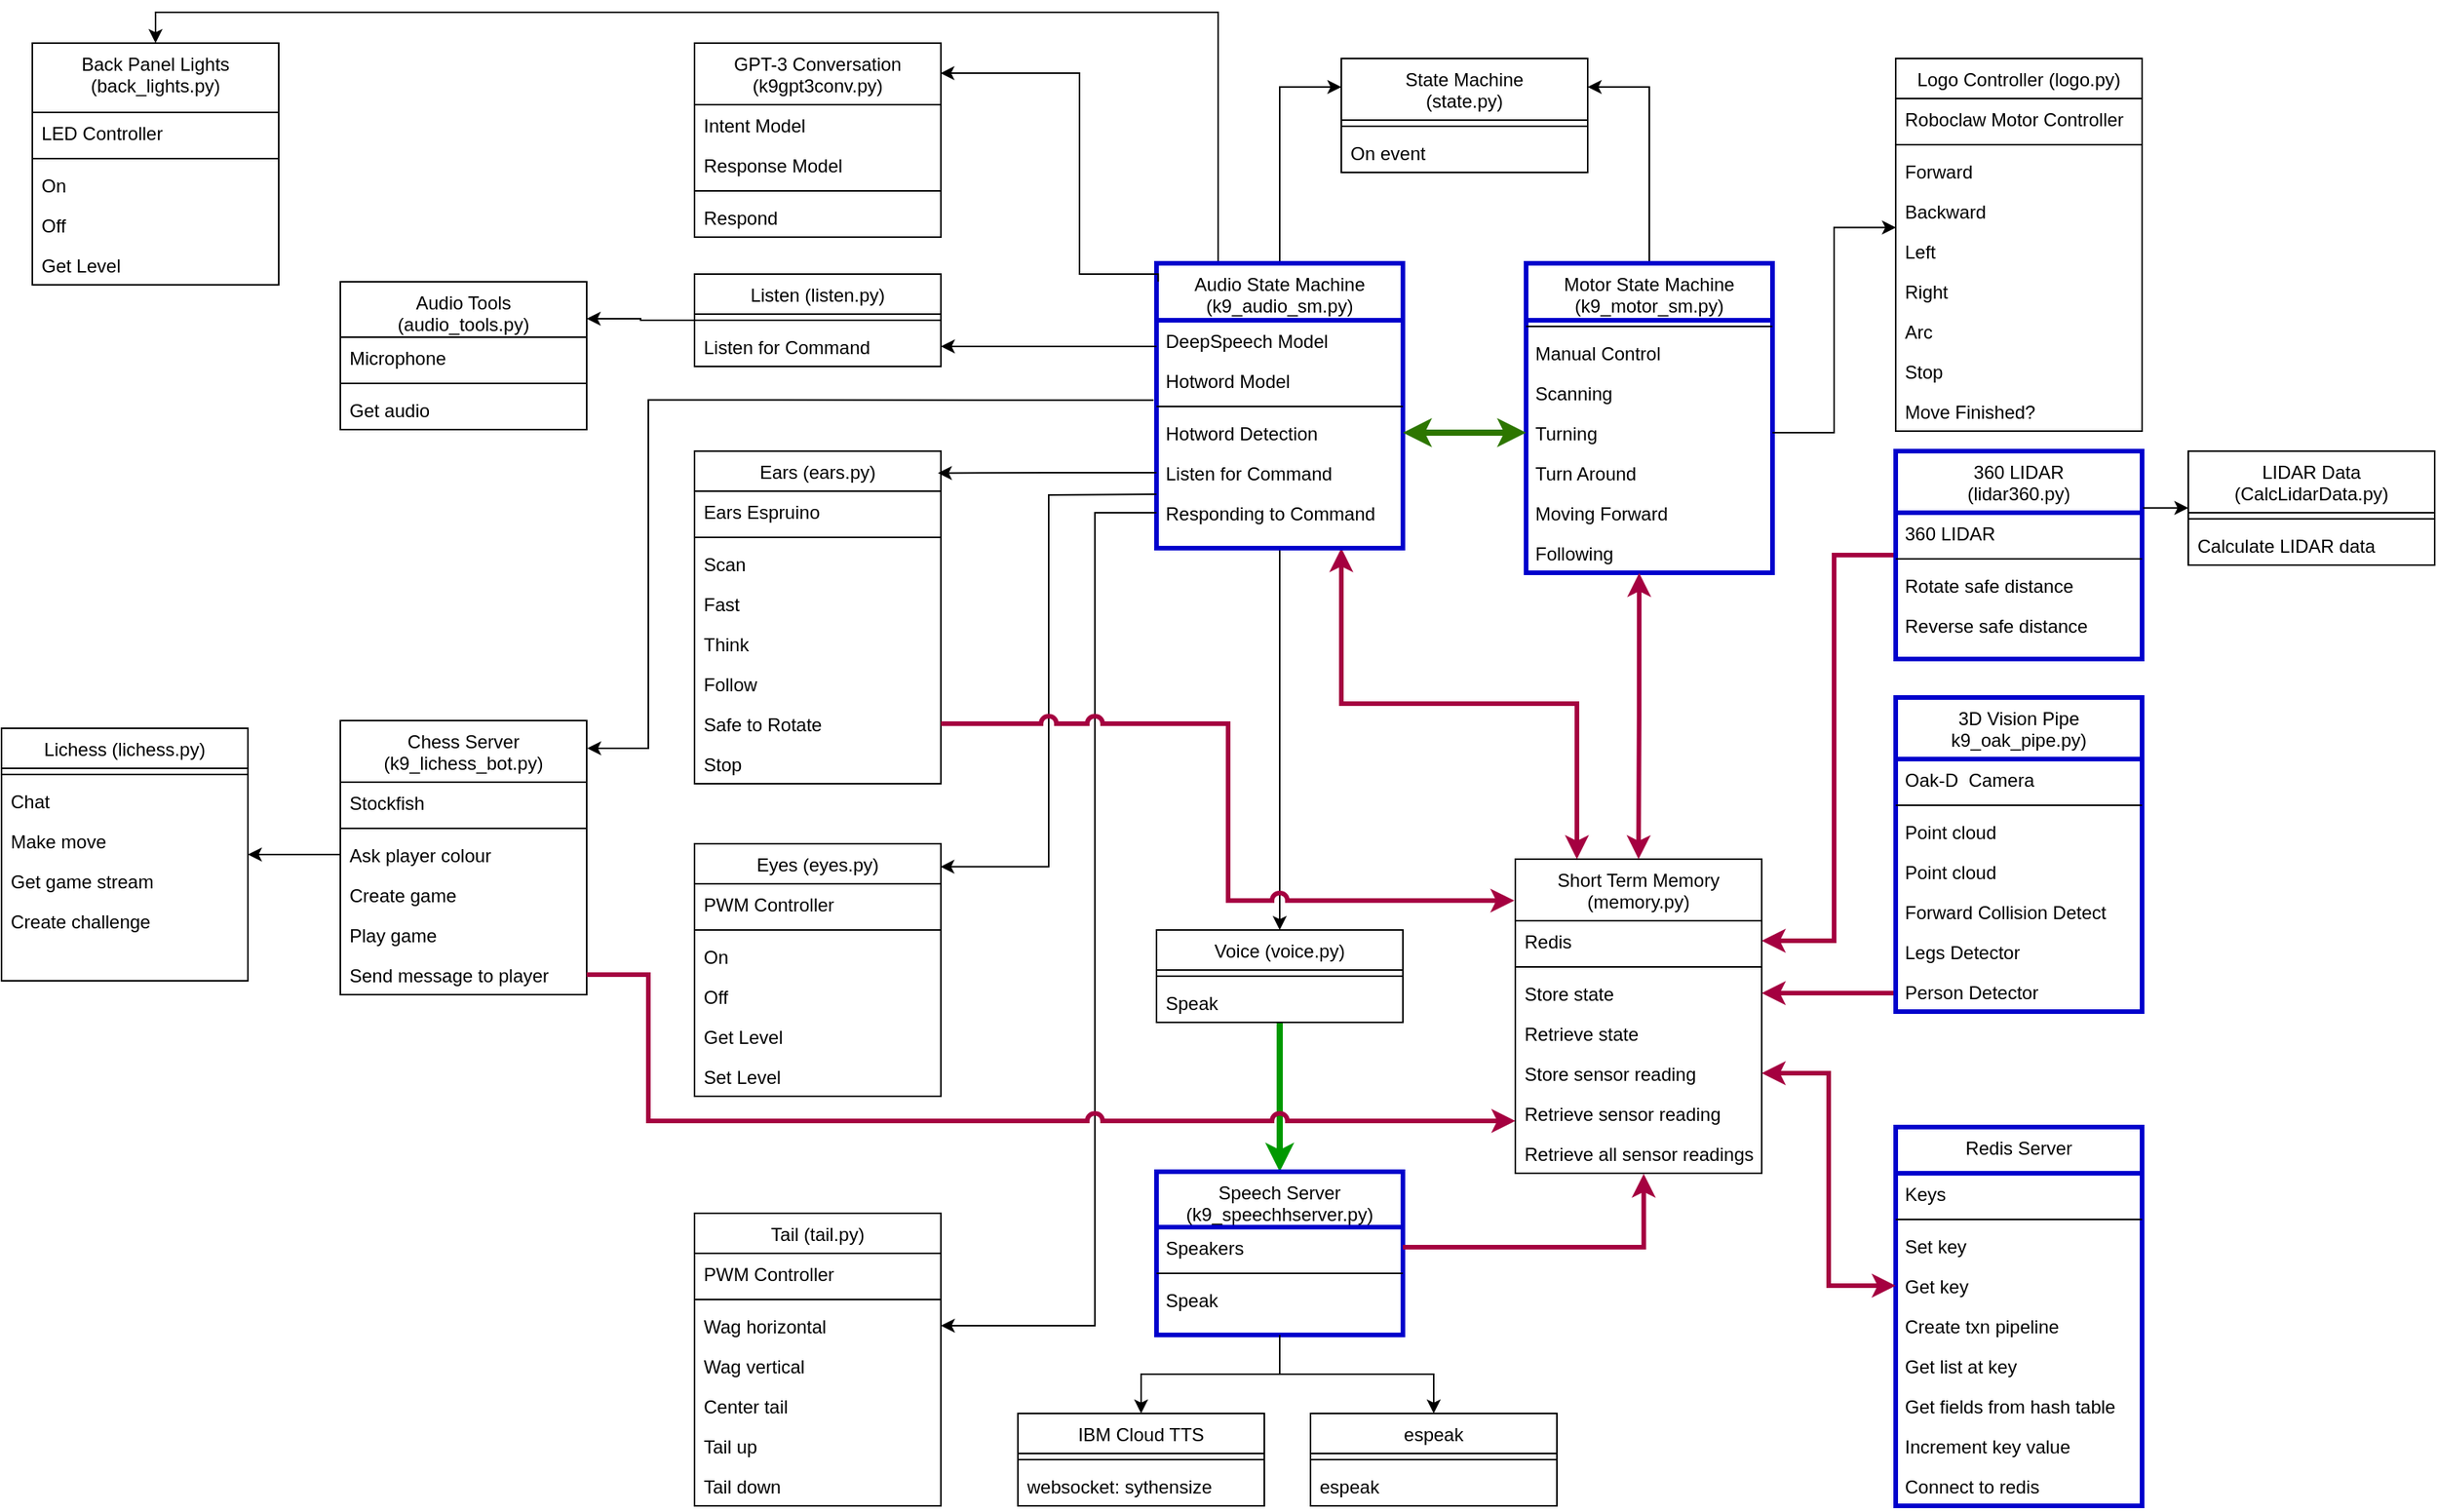 <mxfile version="20.2.8" type="device"><diagram id="C5RBs43oDa-KdzZeNtuy" name="Page-1"><mxGraphModel dx="946" dy="697" grid="1" gridSize="10" guides="1" tooltips="1" connect="1" arrows="1" fold="1" page="1" pageScale="1" pageWidth="1654" pageHeight="1169" math="0" shadow="0"><root><mxCell id="WIyWlLk6GJQsqaUBKTNV-0"/><mxCell id="WIyWlLk6GJQsqaUBKTNV-1" parent="WIyWlLk6GJQsqaUBKTNV-0"/><mxCell id="qnv7xe7XA0KEcblWG110-169" style="edgeStyle=orthogonalEdgeStyle;rounded=0;orthogonalLoop=1;jettySize=auto;html=1;entryX=0.5;entryY=0;entryDx=0;entryDy=0;" parent="WIyWlLk6GJQsqaUBKTNV-1" source="qnv7xe7XA0KEcblWG110-4" target="qnv7xe7XA0KEcblWG110-74" edge="1"><mxGeometry relative="1" as="geometry"/></mxCell><mxCell id="qnv7xe7XA0KEcblWG110-174" style="edgeStyle=orthogonalEdgeStyle;rounded=0;orthogonalLoop=1;jettySize=auto;html=1;entryX=0;entryY=0.25;entryDx=0;entryDy=0;" parent="WIyWlLk6GJQsqaUBKTNV-1" source="qnv7xe7XA0KEcblWG110-4" target="qnv7xe7XA0KEcblWG110-132" edge="1"><mxGeometry relative="1" as="geometry"/></mxCell><mxCell id="qnv7xe7XA0KEcblWG110-180" style="edgeStyle=orthogonalEdgeStyle;rounded=0;orthogonalLoop=1;jettySize=auto;html=1;entryX=0.5;entryY=0;entryDx=0;entryDy=0;" parent="WIyWlLk6GJQsqaUBKTNV-1" source="qnv7xe7XA0KEcblWG110-4" target="qnv7xe7XA0KEcblWG110-135" edge="1"><mxGeometry relative="1" as="geometry"><Array as="points"><mxPoint x="860" y="180"/><mxPoint x="170" y="180"/></Array></mxGeometry></mxCell><mxCell id="qnv7xe7XA0KEcblWG110-183" style="edgeStyle=orthogonalEdgeStyle;rounded=0;orthogonalLoop=1;jettySize=auto;html=1;exitX=0.75;exitY=1;exitDx=0;exitDy=0;entryX=0.25;entryY=0;entryDx=0;entryDy=0;fillColor=#d80073;strokeColor=#A50040;strokeWidth=3;startArrow=classic;startFill=1;" parent="WIyWlLk6GJQsqaUBKTNV-1" source="qnv7xe7XA0KEcblWG110-4" target="qnv7xe7XA0KEcblWG110-114" edge="1"><mxGeometry relative="1" as="geometry"/></mxCell><mxCell id="qnv7xe7XA0KEcblWG110-4" value="Audio State Machine&#10;(k9_audio_sm.py)" style="swimlane;fontStyle=0;align=center;verticalAlign=top;childLayout=stackLayout;horizontal=1;startSize=37;horizontalStack=0;resizeParent=1;resizeLast=0;collapsible=1;marginBottom=0;rounded=0;shadow=0;strokeWidth=3;strokeColor=#0000CC;" parent="WIyWlLk6GJQsqaUBKTNV-1" vertex="1"><mxGeometry x="820" y="343" width="160" height="185" as="geometry"><mxRectangle x="130" y="380" width="160" height="26" as="alternateBounds"/></mxGeometry></mxCell><mxCell id="qnv7xe7XA0KEcblWG110-6" value="DeepSpeech Model" style="text;align=left;verticalAlign=top;spacingLeft=4;spacingRight=4;overflow=hidden;rotatable=0;points=[[0,0.5],[1,0.5]];portConstraint=eastwest;rounded=0;shadow=0;html=0;" parent="qnv7xe7XA0KEcblWG110-4" vertex="1"><mxGeometry y="37" width="160" height="26" as="geometry"/></mxCell><mxCell id="qnv7xe7XA0KEcblWG110-12" value="Hotword Model" style="text;align=left;verticalAlign=top;spacingLeft=4;spacingRight=4;overflow=hidden;rotatable=0;points=[[0,0.5],[1,0.5]];portConstraint=eastwest;rounded=0;shadow=0;html=0;" parent="qnv7xe7XA0KEcblWG110-4" vertex="1"><mxGeometry y="63" width="160" height="26" as="geometry"/></mxCell><mxCell id="qnv7xe7XA0KEcblWG110-7" value="" style="line;html=1;strokeWidth=1;align=left;verticalAlign=middle;spacingTop=-1;spacingLeft=3;spacingRight=3;rotatable=0;labelPosition=right;points=[];portConstraint=eastwest;" parent="qnv7xe7XA0KEcblWG110-4" vertex="1"><mxGeometry y="89" width="160" height="8" as="geometry"/></mxCell><mxCell id="qnv7xe7XA0KEcblWG110-8" value="Hotword Detection" style="text;align=left;verticalAlign=top;spacingLeft=4;spacingRight=4;overflow=hidden;rotatable=0;points=[[0,0.5],[1,0.5]];portConstraint=eastwest;fontStyle=0" parent="qnv7xe7XA0KEcblWG110-4" vertex="1"><mxGeometry y="97" width="160" height="26" as="geometry"/></mxCell><mxCell id="qnv7xe7XA0KEcblWG110-9" value="Listen for Command&#10;" style="text;align=left;verticalAlign=top;spacingLeft=4;spacingRight=4;overflow=hidden;rotatable=0;points=[[0,0.5],[1,0.5]];portConstraint=eastwest;" parent="qnv7xe7XA0KEcblWG110-4" vertex="1"><mxGeometry y="123" width="160" height="26" as="geometry"/></mxCell><mxCell id="qnv7xe7XA0KEcblWG110-10" value="Responding to Command" style="text;align=left;verticalAlign=top;spacingLeft=4;spacingRight=4;overflow=hidden;rotatable=0;points=[[0,0.5],[1,0.5]];portConstraint=eastwest;" parent="qnv7xe7XA0KEcblWG110-4" vertex="1"><mxGeometry y="149" width="160" height="26" as="geometry"/></mxCell><mxCell id="qnv7xe7XA0KEcblWG110-175" style="edgeStyle=orthogonalEdgeStyle;rounded=0;orthogonalLoop=1;jettySize=auto;html=1;entryX=1;entryY=0.25;entryDx=0;entryDy=0;" parent="WIyWlLk6GJQsqaUBKTNV-1" source="qnv7xe7XA0KEcblWG110-13" target="qnv7xe7XA0KEcblWG110-132" edge="1"><mxGeometry relative="1" as="geometry"/></mxCell><mxCell id="qnv7xe7XA0KEcblWG110-13" value="Motor State Machine&#10;(k9_motor_sm.py)" style="swimlane;fontStyle=0;align=center;verticalAlign=top;childLayout=stackLayout;horizontal=1;startSize=37;horizontalStack=0;resizeParent=1;resizeLast=0;collapsible=1;marginBottom=0;rounded=0;shadow=0;strokeWidth=3;strokeColor=#0000CC;" parent="WIyWlLk6GJQsqaUBKTNV-1" vertex="1"><mxGeometry x="1060" y="343" width="160" height="201" as="geometry"><mxRectangle x="130" y="380" width="160" height="26" as="alternateBounds"/></mxGeometry></mxCell><mxCell id="qnv7xe7XA0KEcblWG110-16" value="" style="line;html=1;strokeWidth=1;align=left;verticalAlign=middle;spacingTop=-1;spacingLeft=3;spacingRight=3;rotatable=0;labelPosition=right;points=[];portConstraint=eastwest;" parent="qnv7xe7XA0KEcblWG110-13" vertex="1"><mxGeometry y="37" width="160" height="8" as="geometry"/></mxCell><mxCell id="qnv7xe7XA0KEcblWG110-17" value="Manual Control" style="text;align=left;verticalAlign=top;spacingLeft=4;spacingRight=4;overflow=hidden;rotatable=0;points=[[0,0.5],[1,0.5]];portConstraint=eastwest;fontStyle=0" parent="qnv7xe7XA0KEcblWG110-13" vertex="1"><mxGeometry y="45" width="160" height="26" as="geometry"/></mxCell><mxCell id="qnv7xe7XA0KEcblWG110-18" value="Scanning" style="text;align=left;verticalAlign=top;spacingLeft=4;spacingRight=4;overflow=hidden;rotatable=0;points=[[0,0.5],[1,0.5]];portConstraint=eastwest;" parent="qnv7xe7XA0KEcblWG110-13" vertex="1"><mxGeometry y="71" width="160" height="26" as="geometry"/></mxCell><mxCell id="qnv7xe7XA0KEcblWG110-19" value="Turning" style="text;align=left;verticalAlign=top;spacingLeft=4;spacingRight=4;overflow=hidden;rotatable=0;points=[[0,0.5],[1,0.5]];portConstraint=eastwest;" parent="qnv7xe7XA0KEcblWG110-13" vertex="1"><mxGeometry y="97" width="160" height="26" as="geometry"/></mxCell><mxCell id="qnv7xe7XA0KEcblWG110-27" value="Turn Around" style="text;align=left;verticalAlign=top;spacingLeft=4;spacingRight=4;overflow=hidden;rotatable=0;points=[[0,0.5],[1,0.5]];portConstraint=eastwest;" parent="qnv7xe7XA0KEcblWG110-13" vertex="1"><mxGeometry y="123" width="160" height="26" as="geometry"/></mxCell><mxCell id="qnv7xe7XA0KEcblWG110-28" value="Moving Forward" style="text;align=left;verticalAlign=top;spacingLeft=4;spacingRight=4;overflow=hidden;rotatable=0;points=[[0,0.5],[1,0.5]];portConstraint=eastwest;" parent="qnv7xe7XA0KEcblWG110-13" vertex="1"><mxGeometry y="149" width="160" height="26" as="geometry"/></mxCell><mxCell id="qnv7xe7XA0KEcblWG110-29" value="Following" style="text;align=left;verticalAlign=top;spacingLeft=4;spacingRight=4;overflow=hidden;rotatable=0;points=[[0,0.5],[1,0.5]];portConstraint=eastwest;" parent="qnv7xe7XA0KEcblWG110-13" vertex="1"><mxGeometry y="175" width="160" height="26" as="geometry"/></mxCell><mxCell id="qnv7xe7XA0KEcblWG110-32" value="Logo Controller (logo.py)" style="swimlane;fontStyle=0;align=center;verticalAlign=top;childLayout=stackLayout;horizontal=1;startSize=26;horizontalStack=0;resizeParent=1;resizeLast=0;collapsible=1;marginBottom=0;rounded=0;shadow=0;strokeWidth=1;" parent="WIyWlLk6GJQsqaUBKTNV-1" vertex="1"><mxGeometry x="1300" y="210" width="160" height="242" as="geometry"><mxRectangle x="130" y="380" width="160" height="26" as="alternateBounds"/></mxGeometry></mxCell><mxCell id="qnv7xe7XA0KEcblWG110-33" value="Roboclaw Motor Controller" style="text;align=left;verticalAlign=top;spacingLeft=4;spacingRight=4;overflow=hidden;rotatable=0;points=[[0,0.5],[1,0.5]];portConstraint=eastwest;rounded=0;shadow=0;html=0;" parent="qnv7xe7XA0KEcblWG110-32" vertex="1"><mxGeometry y="26" width="160" height="26" as="geometry"/></mxCell><mxCell id="qnv7xe7XA0KEcblWG110-34" value="" style="line;html=1;strokeWidth=1;align=left;verticalAlign=middle;spacingTop=-1;spacingLeft=3;spacingRight=3;rotatable=0;labelPosition=right;points=[];portConstraint=eastwest;" parent="qnv7xe7XA0KEcblWG110-32" vertex="1"><mxGeometry y="52" width="160" height="8" as="geometry"/></mxCell><mxCell id="qnv7xe7XA0KEcblWG110-35" value="Forward" style="text;align=left;verticalAlign=top;spacingLeft=4;spacingRight=4;overflow=hidden;rotatable=0;points=[[0,0.5],[1,0.5]];portConstraint=eastwest;fontStyle=0" parent="qnv7xe7XA0KEcblWG110-32" vertex="1"><mxGeometry y="60" width="160" height="26" as="geometry"/></mxCell><mxCell id="qnv7xe7XA0KEcblWG110-36" value="Backward" style="text;align=left;verticalAlign=top;spacingLeft=4;spacingRight=4;overflow=hidden;rotatable=0;points=[[0,0.5],[1,0.5]];portConstraint=eastwest;" parent="qnv7xe7XA0KEcblWG110-32" vertex="1"><mxGeometry y="86" width="160" height="26" as="geometry"/></mxCell><mxCell id="qnv7xe7XA0KEcblWG110-37" value="Left" style="text;align=left;verticalAlign=top;spacingLeft=4;spacingRight=4;overflow=hidden;rotatable=0;points=[[0,0.5],[1,0.5]];portConstraint=eastwest;" parent="qnv7xe7XA0KEcblWG110-32" vertex="1"><mxGeometry y="112" width="160" height="26" as="geometry"/></mxCell><mxCell id="qnv7xe7XA0KEcblWG110-38" value="Right" style="text;align=left;verticalAlign=top;spacingLeft=4;spacingRight=4;overflow=hidden;rotatable=0;points=[[0,0.5],[1,0.5]];portConstraint=eastwest;" parent="qnv7xe7XA0KEcblWG110-32" vertex="1"><mxGeometry y="138" width="160" height="26" as="geometry"/></mxCell><mxCell id="qnv7xe7XA0KEcblWG110-39" value="Arc" style="text;align=left;verticalAlign=top;spacingLeft=4;spacingRight=4;overflow=hidden;rotatable=0;points=[[0,0.5],[1,0.5]];portConstraint=eastwest;" parent="qnv7xe7XA0KEcblWG110-32" vertex="1"><mxGeometry y="164" width="160" height="26" as="geometry"/></mxCell><mxCell id="qnv7xe7XA0KEcblWG110-40" value="Stop" style="text;align=left;verticalAlign=top;spacingLeft=4;spacingRight=4;overflow=hidden;rotatable=0;points=[[0,0.5],[1,0.5]];portConstraint=eastwest;" parent="qnv7xe7XA0KEcblWG110-32" vertex="1"><mxGeometry y="190" width="160" height="26" as="geometry"/></mxCell><mxCell id="qnv7xe7XA0KEcblWG110-41" value="Move Finished?" style="text;align=left;verticalAlign=top;spacingLeft=4;spacingRight=4;overflow=hidden;rotatable=0;points=[[0,0.5],[1,0.5]];portConstraint=eastwest;" parent="qnv7xe7XA0KEcblWG110-32" vertex="1"><mxGeometry y="216" width="160" height="26" as="geometry"/></mxCell><mxCell id="qnv7xe7XA0KEcblWG110-179" style="edgeStyle=orthogonalEdgeStyle;rounded=0;orthogonalLoop=1;jettySize=auto;html=1;entryX=1;entryY=0.25;entryDx=0;entryDy=0;" parent="WIyWlLk6GJQsqaUBKTNV-1" source="qnv7xe7XA0KEcblWG110-42" target="qnv7xe7XA0KEcblWG110-153" edge="1"><mxGeometry relative="1" as="geometry"/></mxCell><mxCell id="qnv7xe7XA0KEcblWG110-42" value="Listen (listen.py)" style="swimlane;fontStyle=0;align=center;verticalAlign=top;childLayout=stackLayout;horizontal=1;startSize=26;horizontalStack=0;resizeParent=1;resizeLast=0;collapsible=1;marginBottom=0;rounded=0;shadow=0;strokeWidth=1;" parent="WIyWlLk6GJQsqaUBKTNV-1" vertex="1"><mxGeometry x="520" y="350" width="160" height="60" as="geometry"><mxRectangle x="130" y="380" width="160" height="26" as="alternateBounds"/></mxGeometry></mxCell><mxCell id="qnv7xe7XA0KEcblWG110-45" value="" style="line;html=1;strokeWidth=1;align=left;verticalAlign=middle;spacingTop=-1;spacingLeft=3;spacingRight=3;rotatable=0;labelPosition=right;points=[];portConstraint=eastwest;" parent="qnv7xe7XA0KEcblWG110-42" vertex="1"><mxGeometry y="26" width="160" height="8" as="geometry"/></mxCell><mxCell id="qnv7xe7XA0KEcblWG110-47" value="Listen for Command&#10;" style="text;align=left;verticalAlign=top;spacingLeft=4;spacingRight=4;overflow=hidden;rotatable=0;points=[[0,0.5],[1,0.5]];portConstraint=eastwest;" parent="qnv7xe7XA0KEcblWG110-42" vertex="1"><mxGeometry y="34" width="160" height="26" as="geometry"/></mxCell><mxCell id="qnv7xe7XA0KEcblWG110-49" value="Ears (ears.py)" style="swimlane;fontStyle=0;align=center;verticalAlign=top;childLayout=stackLayout;horizontal=1;startSize=26;horizontalStack=0;resizeParent=1;resizeLast=0;collapsible=1;marginBottom=0;rounded=0;shadow=0;strokeWidth=1;" parent="WIyWlLk6GJQsqaUBKTNV-1" vertex="1"><mxGeometry x="520" y="465" width="160" height="216" as="geometry"><mxRectangle x="130" y="380" width="160" height="26" as="alternateBounds"/></mxGeometry></mxCell><mxCell id="qnv7xe7XA0KEcblWG110-50" value="Ears Espruino" style="text;align=left;verticalAlign=top;spacingLeft=4;spacingRight=4;overflow=hidden;rotatable=0;points=[[0,0.5],[1,0.5]];portConstraint=eastwest;rounded=0;shadow=0;html=0;" parent="qnv7xe7XA0KEcblWG110-49" vertex="1"><mxGeometry y="26" width="160" height="26" as="geometry"/></mxCell><mxCell id="qnv7xe7XA0KEcblWG110-51" value="" style="line;html=1;strokeWidth=1;align=left;verticalAlign=middle;spacingTop=-1;spacingLeft=3;spacingRight=3;rotatable=0;labelPosition=right;points=[];portConstraint=eastwest;" parent="qnv7xe7XA0KEcblWG110-49" vertex="1"><mxGeometry y="52" width="160" height="8" as="geometry"/></mxCell><mxCell id="qnv7xe7XA0KEcblWG110-52" value="Scan" style="text;align=left;verticalAlign=top;spacingLeft=4;spacingRight=4;overflow=hidden;rotatable=0;points=[[0,0.5],[1,0.5]];portConstraint=eastwest;" parent="qnv7xe7XA0KEcblWG110-49" vertex="1"><mxGeometry y="60" width="160" height="26" as="geometry"/></mxCell><mxCell id="qnv7xe7XA0KEcblWG110-53" value="Fast" style="text;align=left;verticalAlign=top;spacingLeft=4;spacingRight=4;overflow=hidden;rotatable=0;points=[[0,0.5],[1,0.5]];portConstraint=eastwest;" parent="qnv7xe7XA0KEcblWG110-49" vertex="1"><mxGeometry y="86" width="160" height="26" as="geometry"/></mxCell><mxCell id="qnv7xe7XA0KEcblWG110-54" value="Think" style="text;align=left;verticalAlign=top;spacingLeft=4;spacingRight=4;overflow=hidden;rotatable=0;points=[[0,0.5],[1,0.5]];portConstraint=eastwest;" parent="qnv7xe7XA0KEcblWG110-49" vertex="1"><mxGeometry y="112" width="160" height="26" as="geometry"/></mxCell><mxCell id="qnv7xe7XA0KEcblWG110-55" value="Follow" style="text;align=left;verticalAlign=top;spacingLeft=4;spacingRight=4;overflow=hidden;rotatable=0;points=[[0,0.5],[1,0.5]];portConstraint=eastwest;" parent="qnv7xe7XA0KEcblWG110-49" vertex="1"><mxGeometry y="138" width="160" height="26" as="geometry"/></mxCell><mxCell id="qnv7xe7XA0KEcblWG110-63" value="Safe to Rotate" style="text;align=left;verticalAlign=top;spacingLeft=4;spacingRight=4;overflow=hidden;rotatable=0;points=[[0,0.5],[1,0.5]];portConstraint=eastwest;" parent="qnv7xe7XA0KEcblWG110-49" vertex="1"><mxGeometry y="164" width="160" height="26" as="geometry"/></mxCell><mxCell id="qnv7xe7XA0KEcblWG110-64" value="Stop" style="text;align=left;verticalAlign=top;spacingLeft=4;spacingRight=4;overflow=hidden;rotatable=0;points=[[0,0.5],[1,0.5]];portConstraint=eastwest;" parent="qnv7xe7XA0KEcblWG110-49" vertex="1"><mxGeometry y="190" width="160" height="26" as="geometry"/></mxCell><mxCell id="qnv7xe7XA0KEcblWG110-65" value="Eyes (eyes.py)" style="swimlane;fontStyle=0;align=center;verticalAlign=top;childLayout=stackLayout;horizontal=1;startSize=26;horizontalStack=0;resizeParent=1;resizeLast=0;collapsible=1;marginBottom=0;rounded=0;shadow=0;strokeWidth=1;" parent="WIyWlLk6GJQsqaUBKTNV-1" vertex="1"><mxGeometry x="520" y="720" width="160" height="164" as="geometry"><mxRectangle x="130" y="380" width="160" height="26" as="alternateBounds"/></mxGeometry></mxCell><mxCell id="qnv7xe7XA0KEcblWG110-66" value="PWM Controller" style="text;align=left;verticalAlign=top;spacingLeft=4;spacingRight=4;overflow=hidden;rotatable=0;points=[[0,0.5],[1,0.5]];portConstraint=eastwest;rounded=0;shadow=0;html=0;" parent="qnv7xe7XA0KEcblWG110-65" vertex="1"><mxGeometry y="26" width="160" height="26" as="geometry"/></mxCell><mxCell id="qnv7xe7XA0KEcblWG110-67" value="" style="line;html=1;strokeWidth=1;align=left;verticalAlign=middle;spacingTop=-1;spacingLeft=3;spacingRight=3;rotatable=0;labelPosition=right;points=[];portConstraint=eastwest;" parent="qnv7xe7XA0KEcblWG110-65" vertex="1"><mxGeometry y="52" width="160" height="8" as="geometry"/></mxCell><mxCell id="qnv7xe7XA0KEcblWG110-68" value="On" style="text;align=left;verticalAlign=top;spacingLeft=4;spacingRight=4;overflow=hidden;rotatable=0;points=[[0,0.5],[1,0.5]];portConstraint=eastwest;" parent="qnv7xe7XA0KEcblWG110-65" vertex="1"><mxGeometry y="60" width="160" height="26" as="geometry"/></mxCell><mxCell id="qnv7xe7XA0KEcblWG110-69" value="Off" style="text;align=left;verticalAlign=top;spacingLeft=4;spacingRight=4;overflow=hidden;rotatable=0;points=[[0,0.5],[1,0.5]];portConstraint=eastwest;" parent="qnv7xe7XA0KEcblWG110-65" vertex="1"><mxGeometry y="86" width="160" height="26" as="geometry"/></mxCell><mxCell id="qnv7xe7XA0KEcblWG110-70" value="Get Level" style="text;align=left;verticalAlign=top;spacingLeft=4;spacingRight=4;overflow=hidden;rotatable=0;points=[[0,0.5],[1,0.5]];portConstraint=eastwest;" parent="qnv7xe7XA0KEcblWG110-65" vertex="1"><mxGeometry y="112" width="160" height="26" as="geometry"/></mxCell><mxCell id="qnv7xe7XA0KEcblWG110-71" value="Set Level" style="text;align=left;verticalAlign=top;spacingLeft=4;spacingRight=4;overflow=hidden;rotatable=0;points=[[0,0.5],[1,0.5]];portConstraint=eastwest;" parent="qnv7xe7XA0KEcblWG110-65" vertex="1"><mxGeometry y="138" width="160" height="26" as="geometry"/></mxCell><mxCell id="qnv7xe7XA0KEcblWG110-170" style="edgeStyle=orthogonalEdgeStyle;rounded=0;orthogonalLoop=1;jettySize=auto;html=1;entryX=0.5;entryY=0;entryDx=0;entryDy=0;fillColor=#60a917;strokeColor=#009900;strokeWidth=4;" parent="WIyWlLk6GJQsqaUBKTNV-1" source="qnv7xe7XA0KEcblWG110-74" target="qnv7xe7XA0KEcblWG110-100" edge="1"><mxGeometry relative="1" as="geometry"/></mxCell><mxCell id="qnv7xe7XA0KEcblWG110-74" value="Voice (voice.py)" style="swimlane;fontStyle=0;align=center;verticalAlign=top;childLayout=stackLayout;horizontal=1;startSize=26;horizontalStack=0;resizeParent=1;resizeLast=0;collapsible=1;marginBottom=0;rounded=0;shadow=0;strokeWidth=1;" parent="WIyWlLk6GJQsqaUBKTNV-1" vertex="1"><mxGeometry x="820" y="776" width="160" height="60" as="geometry"><mxRectangle x="130" y="380" width="160" height="26" as="alternateBounds"/></mxGeometry></mxCell><mxCell id="qnv7xe7XA0KEcblWG110-76" value="" style="line;html=1;strokeWidth=1;align=left;verticalAlign=middle;spacingTop=-1;spacingLeft=3;spacingRight=3;rotatable=0;labelPosition=right;points=[];portConstraint=eastwest;" parent="qnv7xe7XA0KEcblWG110-74" vertex="1"><mxGeometry y="26" width="160" height="8" as="geometry"/></mxCell><mxCell id="qnv7xe7XA0KEcblWG110-77" value="Speak" style="text;align=left;verticalAlign=top;spacingLeft=4;spacingRight=4;overflow=hidden;rotatable=0;points=[[0,0.5],[1,0.5]];portConstraint=eastwest;" parent="qnv7xe7XA0KEcblWG110-74" vertex="1"><mxGeometry y="34" width="160" height="26" as="geometry"/></mxCell><mxCell id="qnv7xe7XA0KEcblWG110-91" value="GPT-3 Conversation&#10;(k9gpt3conv.py)" style="swimlane;fontStyle=0;align=center;verticalAlign=top;childLayout=stackLayout;horizontal=1;startSize=40;horizontalStack=0;resizeParent=1;resizeLast=0;collapsible=1;marginBottom=0;rounded=0;shadow=0;strokeWidth=1;" parent="WIyWlLk6GJQsqaUBKTNV-1" vertex="1"><mxGeometry x="520" y="200" width="160" height="126" as="geometry"><mxRectangle x="130" y="380" width="160" height="26" as="alternateBounds"/></mxGeometry></mxCell><mxCell id="qnv7xe7XA0KEcblWG110-92" value="Intent Model" style="text;align=left;verticalAlign=top;spacingLeft=4;spacingRight=4;overflow=hidden;rotatable=0;points=[[0,0.5],[1,0.5]];portConstraint=eastwest;rounded=0;shadow=0;html=0;" parent="qnv7xe7XA0KEcblWG110-91" vertex="1"><mxGeometry y="40" width="160" height="26" as="geometry"/></mxCell><mxCell id="qnv7xe7XA0KEcblWG110-99" value="Response Model" style="text;align=left;verticalAlign=top;spacingLeft=4;spacingRight=4;overflow=hidden;rotatable=0;points=[[0,0.5],[1,0.5]];portConstraint=eastwest;rounded=0;shadow=0;html=0;" parent="qnv7xe7XA0KEcblWG110-91" vertex="1"><mxGeometry y="66" width="160" height="26" as="geometry"/></mxCell><mxCell id="qnv7xe7XA0KEcblWG110-93" value="" style="line;html=1;strokeWidth=1;align=left;verticalAlign=middle;spacingTop=-1;spacingLeft=3;spacingRight=3;rotatable=0;labelPosition=right;points=[];portConstraint=eastwest;" parent="qnv7xe7XA0KEcblWG110-91" vertex="1"><mxGeometry y="92" width="160" height="8" as="geometry"/></mxCell><mxCell id="qnv7xe7XA0KEcblWG110-94" value="Respond" style="text;align=left;verticalAlign=top;spacingLeft=4;spacingRight=4;overflow=hidden;rotatable=0;points=[[0,0.5],[1,0.5]];portConstraint=eastwest;" parent="qnv7xe7XA0KEcblWG110-91" vertex="1"><mxGeometry y="100" width="160" height="26" as="geometry"/></mxCell><mxCell id="qnv7xe7XA0KEcblWG110-100" value="Speech Server&#10;(k9_speechhserver.py)" style="swimlane;fontStyle=0;align=center;verticalAlign=top;childLayout=stackLayout;horizontal=1;startSize=36;horizontalStack=0;resizeParent=1;resizeLast=0;collapsible=1;marginBottom=0;rounded=0;shadow=0;strokeWidth=3;strokeColor=#0000CC;" parent="WIyWlLk6GJQsqaUBKTNV-1" vertex="1"><mxGeometry x="820" y="933" width="160" height="106" as="geometry"><mxRectangle x="130" y="380" width="160" height="26" as="alternateBounds"/></mxGeometry></mxCell><mxCell id="qnv7xe7XA0KEcblWG110-101" value="Speakers" style="text;align=left;verticalAlign=top;spacingLeft=4;spacingRight=4;overflow=hidden;rotatable=0;points=[[0,0.5],[1,0.5]];portConstraint=eastwest;rounded=0;shadow=0;html=0;" parent="qnv7xe7XA0KEcblWG110-100" vertex="1"><mxGeometry y="36" width="160" height="26" as="geometry"/></mxCell><mxCell id="qnv7xe7XA0KEcblWG110-103" value="" style="line;html=1;strokeWidth=1;align=left;verticalAlign=middle;spacingTop=-1;spacingLeft=3;spacingRight=3;rotatable=0;labelPosition=right;points=[];portConstraint=eastwest;" parent="qnv7xe7XA0KEcblWG110-100" vertex="1"><mxGeometry y="62" width="160" height="8" as="geometry"/></mxCell><mxCell id="qnv7xe7XA0KEcblWG110-104" value="Speak" style="text;align=left;verticalAlign=top;spacingLeft=4;spacingRight=4;overflow=hidden;rotatable=0;points=[[0,0.5],[1,0.5]];portConstraint=eastwest;" parent="qnv7xe7XA0KEcblWG110-100" vertex="1"><mxGeometry y="70" width="160" height="26" as="geometry"/></mxCell><mxCell id="qnv7xe7XA0KEcblWG110-107" value="Chess Server&#10;(k9_lichess_bot.py)" style="swimlane;fontStyle=0;align=center;verticalAlign=top;childLayout=stackLayout;horizontal=1;startSize=40;horizontalStack=0;resizeParent=1;resizeLast=0;collapsible=1;marginBottom=0;rounded=0;shadow=0;strokeWidth=1;" parent="WIyWlLk6GJQsqaUBKTNV-1" vertex="1"><mxGeometry x="290" y="640" width="160" height="178" as="geometry"><mxRectangle x="130" y="380" width="160" height="26" as="alternateBounds"/></mxGeometry></mxCell><mxCell id="qnv7xe7XA0KEcblWG110-108" value="Stockfish" style="text;align=left;verticalAlign=top;spacingLeft=4;spacingRight=4;overflow=hidden;rotatable=0;points=[[0,0.5],[1,0.5]];portConstraint=eastwest;rounded=0;shadow=0;html=0;" parent="qnv7xe7XA0KEcblWG110-107" vertex="1"><mxGeometry y="40" width="160" height="26" as="geometry"/></mxCell><mxCell id="qnv7xe7XA0KEcblWG110-109" value="" style="line;html=1;strokeWidth=1;align=left;verticalAlign=middle;spacingTop=-1;spacingLeft=3;spacingRight=3;rotatable=0;labelPosition=right;points=[];portConstraint=eastwest;" parent="qnv7xe7XA0KEcblWG110-107" vertex="1"><mxGeometry y="66" width="160" height="8" as="geometry"/></mxCell><mxCell id="qnv7xe7XA0KEcblWG110-110" value="Ask player colour&#10;" style="text;align=left;verticalAlign=top;spacingLeft=4;spacingRight=4;overflow=hidden;rotatable=0;points=[[0,0.5],[1,0.5]];portConstraint=eastwest;" parent="qnv7xe7XA0KEcblWG110-107" vertex="1"><mxGeometry y="74" width="160" height="26" as="geometry"/></mxCell><mxCell id="qnv7xe7XA0KEcblWG110-111" value="Create game" style="text;align=left;verticalAlign=top;spacingLeft=4;spacingRight=4;overflow=hidden;rotatable=0;points=[[0,0.5],[1,0.5]];portConstraint=eastwest;" parent="qnv7xe7XA0KEcblWG110-107" vertex="1"><mxGeometry y="100" width="160" height="26" as="geometry"/></mxCell><mxCell id="qnv7xe7XA0KEcblWG110-112" value="Play game" style="text;align=left;verticalAlign=top;spacingLeft=4;spacingRight=4;overflow=hidden;rotatable=0;points=[[0,0.5],[1,0.5]];portConstraint=eastwest;" parent="qnv7xe7XA0KEcblWG110-107" vertex="1"><mxGeometry y="126" width="160" height="26" as="geometry"/></mxCell><mxCell id="qnv7xe7XA0KEcblWG110-113" value="Send message to player" style="text;align=left;verticalAlign=top;spacingLeft=4;spacingRight=4;overflow=hidden;rotatable=0;points=[[0,0.5],[1,0.5]];portConstraint=eastwest;" parent="qnv7xe7XA0KEcblWG110-107" vertex="1"><mxGeometry y="152" width="160" height="26" as="geometry"/></mxCell><mxCell id="qnv7xe7XA0KEcblWG110-114" value="Short Term Memory&#10;(memory.py)" style="swimlane;fontStyle=0;align=center;verticalAlign=top;childLayout=stackLayout;horizontal=1;startSize=40;horizontalStack=0;resizeParent=1;resizeLast=0;collapsible=1;marginBottom=0;rounded=0;shadow=0;strokeWidth=1;" parent="WIyWlLk6GJQsqaUBKTNV-1" vertex="1"><mxGeometry x="1053" y="730" width="160" height="204" as="geometry"><mxRectangle x="130" y="380" width="160" height="26" as="alternateBounds"/></mxGeometry></mxCell><mxCell id="qnv7xe7XA0KEcblWG110-115" value="Redis" style="text;align=left;verticalAlign=top;spacingLeft=4;spacingRight=4;overflow=hidden;rotatable=0;points=[[0,0.5],[1,0.5]];portConstraint=eastwest;rounded=0;shadow=0;html=0;" parent="qnv7xe7XA0KEcblWG110-114" vertex="1"><mxGeometry y="40" width="160" height="26" as="geometry"/></mxCell><mxCell id="qnv7xe7XA0KEcblWG110-117" value="" style="line;html=1;strokeWidth=1;align=left;verticalAlign=middle;spacingTop=-1;spacingLeft=3;spacingRight=3;rotatable=0;labelPosition=right;points=[];portConstraint=eastwest;" parent="qnv7xe7XA0KEcblWG110-114" vertex="1"><mxGeometry y="66" width="160" height="8" as="geometry"/></mxCell><mxCell id="qnv7xe7XA0KEcblWG110-118" value="Store state" style="text;align=left;verticalAlign=top;spacingLeft=4;spacingRight=4;overflow=hidden;rotatable=0;points=[[0,0.5],[1,0.5]];portConstraint=eastwest;" parent="qnv7xe7XA0KEcblWG110-114" vertex="1"><mxGeometry y="74" width="160" height="26" as="geometry"/></mxCell><mxCell id="qnv7xe7XA0KEcblWG110-119" value="Retrieve state" style="text;align=left;verticalAlign=top;spacingLeft=4;spacingRight=4;overflow=hidden;rotatable=0;points=[[0,0.5],[1,0.5]];portConstraint=eastwest;" parent="qnv7xe7XA0KEcblWG110-114" vertex="1"><mxGeometry y="100" width="160" height="26" as="geometry"/></mxCell><mxCell id="qnv7xe7XA0KEcblWG110-120" value="Store sensor reading" style="text;align=left;verticalAlign=top;spacingLeft=4;spacingRight=4;overflow=hidden;rotatable=0;points=[[0,0.5],[1,0.5]];portConstraint=eastwest;" parent="qnv7xe7XA0KEcblWG110-114" vertex="1"><mxGeometry y="126" width="160" height="26" as="geometry"/></mxCell><mxCell id="qnv7xe7XA0KEcblWG110-121" value="Retrieve sensor reading" style="text;align=left;verticalAlign=top;spacingLeft=4;spacingRight=4;overflow=hidden;rotatable=0;points=[[0,0.5],[1,0.5]];portConstraint=eastwest;" parent="qnv7xe7XA0KEcblWG110-114" vertex="1"><mxGeometry y="152" width="160" height="26" as="geometry"/></mxCell><mxCell id="qnv7xe7XA0KEcblWG110-122" value="Retrieve all sensor readings" style="text;align=left;verticalAlign=top;spacingLeft=4;spacingRight=4;overflow=hidden;rotatable=0;points=[[0,0.5],[1,0.5]];portConstraint=eastwest;" parent="qnv7xe7XA0KEcblWG110-114" vertex="1"><mxGeometry y="178" width="160" height="26" as="geometry"/></mxCell><mxCell id="qnv7xe7XA0KEcblWG110-178" style="edgeStyle=orthogonalEdgeStyle;rounded=0;orthogonalLoop=1;jettySize=auto;html=1;entryX=1;entryY=0.5;entryDx=0;entryDy=0;fillColor=#d80073;strokeColor=#A50040;strokeWidth=3;" parent="WIyWlLk6GJQsqaUBKTNV-1" source="qnv7xe7XA0KEcblWG110-125" target="qnv7xe7XA0KEcblWG110-118" edge="1"><mxGeometry relative="1" as="geometry"><Array as="points"><mxPoint x="1290" y="817"/><mxPoint x="1290" y="817"/></Array></mxGeometry></mxCell><mxCell id="qnv7xe7XA0KEcblWG110-125" value="3D Vision Pipe&#10;k9_oak_pipe.py)" style="swimlane;fontStyle=0;align=center;verticalAlign=top;childLayout=stackLayout;horizontal=1;startSize=40;horizontalStack=0;resizeParent=1;resizeLast=0;collapsible=1;marginBottom=0;rounded=0;shadow=0;strokeWidth=3;strokeColor=#0000CC;" parent="WIyWlLk6GJQsqaUBKTNV-1" vertex="1"><mxGeometry x="1300" y="625" width="160" height="204" as="geometry"><mxRectangle x="130" y="380" width="160" height="26" as="alternateBounds"/></mxGeometry></mxCell><mxCell id="qnv7xe7XA0KEcblWG110-126" value="Oak-D  Camera" style="text;align=left;verticalAlign=top;spacingLeft=4;spacingRight=4;overflow=hidden;rotatable=0;points=[[0,0.5],[1,0.5]];portConstraint=eastwest;rounded=0;shadow=0;html=0;" parent="qnv7xe7XA0KEcblWG110-125" vertex="1"><mxGeometry y="40" width="160" height="26" as="geometry"/></mxCell><mxCell id="qnv7xe7XA0KEcblWG110-127" value="" style="line;html=1;strokeWidth=1;align=left;verticalAlign=middle;spacingTop=-1;spacingLeft=3;spacingRight=3;rotatable=0;labelPosition=right;points=[];portConstraint=eastwest;" parent="qnv7xe7XA0KEcblWG110-125" vertex="1"><mxGeometry y="66" width="160" height="8" as="geometry"/></mxCell><mxCell id="10VKM--r_YPJ1Nv6wldY-0" value="Point cloud" style="text;align=left;verticalAlign=top;spacingLeft=4;spacingRight=4;overflow=hidden;rotatable=0;points=[[0,0.5],[1,0.5]];portConstraint=eastwest;" parent="qnv7xe7XA0KEcblWG110-125" vertex="1"><mxGeometry y="74" width="160" height="26" as="geometry"/></mxCell><mxCell id="qnv7xe7XA0KEcblWG110-128" value="Point cloud" style="text;align=left;verticalAlign=top;spacingLeft=4;spacingRight=4;overflow=hidden;rotatable=0;points=[[0,0.5],[1,0.5]];portConstraint=eastwest;" parent="qnv7xe7XA0KEcblWG110-125" vertex="1"><mxGeometry y="100" width="160" height="26" as="geometry"/></mxCell><mxCell id="qnv7xe7XA0KEcblWG110-129" value="Forward Collision Detect" style="text;align=left;verticalAlign=top;spacingLeft=4;spacingRight=4;overflow=hidden;rotatable=0;points=[[0,0.5],[1,0.5]];portConstraint=eastwest;" parent="qnv7xe7XA0KEcblWG110-125" vertex="1"><mxGeometry y="126" width="160" height="26" as="geometry"/></mxCell><mxCell id="qnv7xe7XA0KEcblWG110-130" value="Legs Detector" style="text;align=left;verticalAlign=top;spacingLeft=4;spacingRight=4;overflow=hidden;rotatable=0;points=[[0,0.5],[1,0.5]];portConstraint=eastwest;" parent="qnv7xe7XA0KEcblWG110-125" vertex="1"><mxGeometry y="152" width="160" height="26" as="geometry"/></mxCell><mxCell id="qnv7xe7XA0KEcblWG110-131" value="Person Detector" style="text;align=left;verticalAlign=top;spacingLeft=4;spacingRight=4;overflow=hidden;rotatable=0;points=[[0,0.5],[1,0.5]];portConstraint=eastwest;" parent="qnv7xe7XA0KEcblWG110-125" vertex="1"><mxGeometry y="178" width="160" height="26" as="geometry"/></mxCell><mxCell id="qnv7xe7XA0KEcblWG110-132" value="State Machine&#10;(state.py)" style="swimlane;fontStyle=0;align=center;verticalAlign=top;childLayout=stackLayout;horizontal=1;startSize=40;horizontalStack=0;resizeParent=1;resizeLast=0;collapsible=1;marginBottom=0;rounded=0;shadow=0;strokeWidth=1;" parent="WIyWlLk6GJQsqaUBKTNV-1" vertex="1"><mxGeometry x="940" y="210" width="160" height="74" as="geometry"><mxRectangle x="130" y="380" width="160" height="26" as="alternateBounds"/></mxGeometry></mxCell><mxCell id="qnv7xe7XA0KEcblWG110-133" value="" style="line;html=1;strokeWidth=1;align=left;verticalAlign=middle;spacingTop=-1;spacingLeft=3;spacingRight=3;rotatable=0;labelPosition=right;points=[];portConstraint=eastwest;" parent="qnv7xe7XA0KEcblWG110-132" vertex="1"><mxGeometry y="40" width="160" height="8" as="geometry"/></mxCell><mxCell id="qnv7xe7XA0KEcblWG110-134" value="On event" style="text;align=left;verticalAlign=top;spacingLeft=4;spacingRight=4;overflow=hidden;rotatable=0;points=[[0,0.5],[1,0.5]];portConstraint=eastwest;" parent="qnv7xe7XA0KEcblWG110-132" vertex="1"><mxGeometry y="48" width="160" height="26" as="geometry"/></mxCell><mxCell id="qnv7xe7XA0KEcblWG110-135" value="Back Panel Lights&#10;(back_lights.py)" style="swimlane;fontStyle=0;align=center;verticalAlign=top;childLayout=stackLayout;horizontal=1;startSize=45;horizontalStack=0;resizeParent=1;resizeLast=0;collapsible=1;marginBottom=0;rounded=0;shadow=0;strokeWidth=1;" parent="WIyWlLk6GJQsqaUBKTNV-1" vertex="1"><mxGeometry x="90" y="200" width="160" height="157" as="geometry"><mxRectangle x="130" y="380" width="160" height="26" as="alternateBounds"/></mxGeometry></mxCell><mxCell id="qnv7xe7XA0KEcblWG110-136" value="LED Controller" style="text;align=left;verticalAlign=top;spacingLeft=4;spacingRight=4;overflow=hidden;rotatable=0;points=[[0,0.5],[1,0.5]];portConstraint=eastwest;rounded=0;shadow=0;html=0;" parent="qnv7xe7XA0KEcblWG110-135" vertex="1"><mxGeometry y="45" width="160" height="26" as="geometry"/></mxCell><mxCell id="qnv7xe7XA0KEcblWG110-137" value="" style="line;html=1;strokeWidth=1;align=left;verticalAlign=middle;spacingTop=-1;spacingLeft=3;spacingRight=3;rotatable=0;labelPosition=right;points=[];portConstraint=eastwest;" parent="qnv7xe7XA0KEcblWG110-135" vertex="1"><mxGeometry y="71" width="160" height="8" as="geometry"/></mxCell><mxCell id="qnv7xe7XA0KEcblWG110-138" value="On" style="text;align=left;verticalAlign=top;spacingLeft=4;spacingRight=4;overflow=hidden;rotatable=0;points=[[0,0.5],[1,0.5]];portConstraint=eastwest;" parent="qnv7xe7XA0KEcblWG110-135" vertex="1"><mxGeometry y="79" width="160" height="26" as="geometry"/></mxCell><mxCell id="qnv7xe7XA0KEcblWG110-139" value="Off" style="text;align=left;verticalAlign=top;spacingLeft=4;spacingRight=4;overflow=hidden;rotatable=0;points=[[0,0.5],[1,0.5]];portConstraint=eastwest;" parent="qnv7xe7XA0KEcblWG110-135" vertex="1"><mxGeometry y="105" width="160" height="26" as="geometry"/></mxCell><mxCell id="qnv7xe7XA0KEcblWG110-140" value="Get Level" style="text;align=left;verticalAlign=top;spacingLeft=4;spacingRight=4;overflow=hidden;rotatable=0;points=[[0,0.5],[1,0.5]];portConstraint=eastwest;" parent="qnv7xe7XA0KEcblWG110-135" vertex="1"><mxGeometry y="131" width="160" height="26" as="geometry"/></mxCell><mxCell id="qnv7xe7XA0KEcblWG110-142" value="Lichess (lichess.py)" style="swimlane;fontStyle=0;align=center;verticalAlign=top;childLayout=stackLayout;horizontal=1;startSize=26;horizontalStack=0;resizeParent=1;resizeLast=0;collapsible=1;marginBottom=0;rounded=0;shadow=0;strokeWidth=1;" parent="WIyWlLk6GJQsqaUBKTNV-1" vertex="1"><mxGeometry x="70" y="645" width="160" height="164" as="geometry"><mxRectangle x="130" y="380" width="160" height="26" as="alternateBounds"/></mxGeometry></mxCell><mxCell id="qnv7xe7XA0KEcblWG110-144" value="" style="line;html=1;strokeWidth=1;align=left;verticalAlign=middle;spacingTop=-1;spacingLeft=3;spacingRight=3;rotatable=0;labelPosition=right;points=[];portConstraint=eastwest;" parent="qnv7xe7XA0KEcblWG110-142" vertex="1"><mxGeometry y="26" width="160" height="8" as="geometry"/></mxCell><mxCell id="qnv7xe7XA0KEcblWG110-145" value="Chat" style="text;align=left;verticalAlign=top;spacingLeft=4;spacingRight=4;overflow=hidden;rotatable=0;points=[[0,0.5],[1,0.5]];portConstraint=eastwest;" parent="qnv7xe7XA0KEcblWG110-142" vertex="1"><mxGeometry y="34" width="160" height="26" as="geometry"/></mxCell><mxCell id="qnv7xe7XA0KEcblWG110-146" value="Make move" style="text;align=left;verticalAlign=top;spacingLeft=4;spacingRight=4;overflow=hidden;rotatable=0;points=[[0,0.5],[1,0.5]];portConstraint=eastwest;" parent="qnv7xe7XA0KEcblWG110-142" vertex="1"><mxGeometry y="60" width="160" height="26" as="geometry"/></mxCell><mxCell id="qnv7xe7XA0KEcblWG110-147" value="Get game stream" style="text;align=left;verticalAlign=top;spacingLeft=4;spacingRight=4;overflow=hidden;rotatable=0;points=[[0,0.5],[1,0.5]];portConstraint=eastwest;" parent="qnv7xe7XA0KEcblWG110-142" vertex="1"><mxGeometry y="86" width="160" height="26" as="geometry"/></mxCell><mxCell id="qnv7xe7XA0KEcblWG110-148" value="Create challenge" style="text;align=left;verticalAlign=top;spacingLeft=4;spacingRight=4;overflow=hidden;rotatable=0;points=[[0,0.5],[1,0.5]];portConstraint=eastwest;" parent="qnv7xe7XA0KEcblWG110-142" vertex="1"><mxGeometry y="112" width="160" height="26" as="geometry"/></mxCell><mxCell id="qnv7xe7XA0KEcblWG110-153" value="Audio Tools&#10;(audio_tools.py)" style="swimlane;fontStyle=0;align=center;verticalAlign=top;childLayout=stackLayout;horizontal=1;startSize=36;horizontalStack=0;resizeParent=1;resizeLast=0;collapsible=1;marginBottom=0;rounded=0;shadow=0;strokeWidth=1;" parent="WIyWlLk6GJQsqaUBKTNV-1" vertex="1"><mxGeometry x="290" y="355" width="160" height="96" as="geometry"><mxRectangle x="130" y="380" width="160" height="26" as="alternateBounds"/></mxGeometry></mxCell><mxCell id="qnv7xe7XA0KEcblWG110-154" value="Microphone" style="text;align=left;verticalAlign=top;spacingLeft=4;spacingRight=4;overflow=hidden;rotatable=0;points=[[0,0.5],[1,0.5]];portConstraint=eastwest;rounded=0;shadow=0;html=0;" parent="qnv7xe7XA0KEcblWG110-153" vertex="1"><mxGeometry y="36" width="160" height="26" as="geometry"/></mxCell><mxCell id="qnv7xe7XA0KEcblWG110-155" value="" style="line;html=1;strokeWidth=1;align=left;verticalAlign=middle;spacingTop=-1;spacingLeft=3;spacingRight=3;rotatable=0;labelPosition=right;points=[];portConstraint=eastwest;" parent="qnv7xe7XA0KEcblWG110-153" vertex="1"><mxGeometry y="62" width="160" height="8" as="geometry"/></mxCell><mxCell id="qnv7xe7XA0KEcblWG110-156" value="Get audio" style="text;align=left;verticalAlign=top;spacingLeft=4;spacingRight=4;overflow=hidden;rotatable=0;points=[[0,0.5],[1,0.5]];portConstraint=eastwest;" parent="qnv7xe7XA0KEcblWG110-153" vertex="1"><mxGeometry y="70" width="160" height="26" as="geometry"/></mxCell><mxCell id="qnv7xe7XA0KEcblWG110-157" value="Tail (tail.py)" style="swimlane;fontStyle=0;align=center;verticalAlign=top;childLayout=stackLayout;horizontal=1;startSize=26;horizontalStack=0;resizeParent=1;resizeLast=0;collapsible=1;marginBottom=0;rounded=0;shadow=0;strokeWidth=1;" parent="WIyWlLk6GJQsqaUBKTNV-1" vertex="1"><mxGeometry x="520" y="960" width="160" height="190" as="geometry"><mxRectangle x="130" y="380" width="160" height="26" as="alternateBounds"/></mxGeometry></mxCell><mxCell id="qnv7xe7XA0KEcblWG110-158" value="PWM Controller" style="text;align=left;verticalAlign=top;spacingLeft=4;spacingRight=4;overflow=hidden;rotatable=0;points=[[0,0.5],[1,0.5]];portConstraint=eastwest;rounded=0;shadow=0;html=0;" parent="qnv7xe7XA0KEcblWG110-157" vertex="1"><mxGeometry y="26" width="160" height="26" as="geometry"/></mxCell><mxCell id="qnv7xe7XA0KEcblWG110-159" value="" style="line;html=1;strokeWidth=1;align=left;verticalAlign=middle;spacingTop=-1;spacingLeft=3;spacingRight=3;rotatable=0;labelPosition=right;points=[];portConstraint=eastwest;" parent="qnv7xe7XA0KEcblWG110-157" vertex="1"><mxGeometry y="52" width="160" height="8" as="geometry"/></mxCell><mxCell id="qnv7xe7XA0KEcblWG110-160" value="Wag horizontal" style="text;align=left;verticalAlign=top;spacingLeft=4;spacingRight=4;overflow=hidden;rotatable=0;points=[[0,0.5],[1,0.5]];portConstraint=eastwest;" parent="qnv7xe7XA0KEcblWG110-157" vertex="1"><mxGeometry y="60" width="160" height="26" as="geometry"/></mxCell><mxCell id="qnv7xe7XA0KEcblWG110-161" value="Wag vertical" style="text;align=left;verticalAlign=top;spacingLeft=4;spacingRight=4;overflow=hidden;rotatable=0;points=[[0,0.5],[1,0.5]];portConstraint=eastwest;" parent="qnv7xe7XA0KEcblWG110-157" vertex="1"><mxGeometry y="86" width="160" height="26" as="geometry"/></mxCell><mxCell id="qnv7xe7XA0KEcblWG110-162" value="Center tail" style="text;align=left;verticalAlign=top;spacingLeft=4;spacingRight=4;overflow=hidden;rotatable=0;points=[[0,0.5],[1,0.5]];portConstraint=eastwest;" parent="qnv7xe7XA0KEcblWG110-157" vertex="1"><mxGeometry y="112" width="160" height="26" as="geometry"/></mxCell><mxCell id="qnv7xe7XA0KEcblWG110-163" value="Tail up" style="text;align=left;verticalAlign=top;spacingLeft=4;spacingRight=4;overflow=hidden;rotatable=0;points=[[0,0.5],[1,0.5]];portConstraint=eastwest;" parent="qnv7xe7XA0KEcblWG110-157" vertex="1"><mxGeometry y="138" width="160" height="26" as="geometry"/></mxCell><mxCell id="qnv7xe7XA0KEcblWG110-164" value="Tail down" style="text;align=left;verticalAlign=top;spacingLeft=4;spacingRight=4;overflow=hidden;rotatable=0;points=[[0,0.5],[1,0.5]];portConstraint=eastwest;" parent="qnv7xe7XA0KEcblWG110-157" vertex="1"><mxGeometry y="164" width="160" height="26" as="geometry"/></mxCell><mxCell id="qnv7xe7XA0KEcblWG110-165" style="edgeStyle=orthogonalEdgeStyle;rounded=0;orthogonalLoop=1;jettySize=auto;html=1;entryX=0.998;entryY=0.155;entryDx=0;entryDy=0;entryPerimeter=0;exitX=0.007;exitY=0.064;exitDx=0;exitDy=0;exitPerimeter=0;" parent="WIyWlLk6GJQsqaUBKTNV-1" source="qnv7xe7XA0KEcblWG110-4" target="qnv7xe7XA0KEcblWG110-91" edge="1"><mxGeometry relative="1" as="geometry"><Array as="points"><mxPoint x="821" y="350"/><mxPoint x="770" y="350"/><mxPoint x="770" y="220"/></Array></mxGeometry></mxCell><mxCell id="qnv7xe7XA0KEcblWG110-166" style="edgeStyle=orthogonalEdgeStyle;rounded=0;orthogonalLoop=1;jettySize=auto;html=1;entryX=1;entryY=0.5;entryDx=0;entryDy=0;" parent="WIyWlLk6GJQsqaUBKTNV-1" target="qnv7xe7XA0KEcblWG110-47" edge="1"><mxGeometry relative="1" as="geometry"><mxPoint x="820" y="397" as="sourcePoint"/><Array as="points"><mxPoint x="750" y="397"/><mxPoint x="750" y="397"/></Array></mxGeometry></mxCell><mxCell id="qnv7xe7XA0KEcblWG110-167" style="edgeStyle=orthogonalEdgeStyle;rounded=0;orthogonalLoop=1;jettySize=auto;html=1;entryX=0.988;entryY=0.066;entryDx=0;entryDy=0;entryPerimeter=0;" parent="WIyWlLk6GJQsqaUBKTNV-1" source="qnv7xe7XA0KEcblWG110-9" target="qnv7xe7XA0KEcblWG110-49" edge="1"><mxGeometry relative="1" as="geometry"/></mxCell><mxCell id="qnv7xe7XA0KEcblWG110-168" style="edgeStyle=orthogonalEdgeStyle;rounded=0;orthogonalLoop=1;jettySize=auto;html=1;entryX=0.998;entryY=0.091;entryDx=0;entryDy=0;entryPerimeter=0;" parent="WIyWlLk6GJQsqaUBKTNV-1" target="qnv7xe7XA0KEcblWG110-65" edge="1"><mxGeometry relative="1" as="geometry"><mxPoint x="820" y="493" as="sourcePoint"/></mxGeometry></mxCell><mxCell id="qnv7xe7XA0KEcblWG110-172" style="edgeStyle=orthogonalEdgeStyle;rounded=0;orthogonalLoop=1;jettySize=auto;html=1;entryX=0;entryY=0.5;entryDx=0;entryDy=0;startArrow=classic;startFill=1;fillColor=#60a917;strokeColor=#2D7600;strokeWidth=4;" parent="WIyWlLk6GJQsqaUBKTNV-1" source="qnv7xe7XA0KEcblWG110-8" target="qnv7xe7XA0KEcblWG110-19" edge="1"><mxGeometry relative="1" as="geometry"/></mxCell><mxCell id="qnv7xe7XA0KEcblWG110-173" style="edgeStyle=orthogonalEdgeStyle;rounded=0;orthogonalLoop=1;jettySize=auto;html=1;entryX=1;entryY=0.5;entryDx=0;entryDy=0;" parent="WIyWlLk6GJQsqaUBKTNV-1" source="qnv7xe7XA0KEcblWG110-10" target="qnv7xe7XA0KEcblWG110-160" edge="1"><mxGeometry relative="1" as="geometry"><Array as="points"><mxPoint x="780" y="505"/><mxPoint x="780" y="1033"/></Array></mxGeometry></mxCell><mxCell id="qnv7xe7XA0KEcblWG110-176" style="edgeStyle=orthogonalEdgeStyle;rounded=0;orthogonalLoop=1;jettySize=auto;html=1;entryX=0.001;entryY=0.914;entryDx=0;entryDy=0;entryPerimeter=0;" parent="WIyWlLk6GJQsqaUBKTNV-1" source="qnv7xe7XA0KEcblWG110-19" target="qnv7xe7XA0KEcblWG110-36" edge="1"><mxGeometry relative="1" as="geometry"/></mxCell><mxCell id="qnv7xe7XA0KEcblWG110-177" style="edgeStyle=orthogonalEdgeStyle;rounded=0;orthogonalLoop=1;jettySize=auto;html=1;entryX=0.5;entryY=0;entryDx=0;entryDy=0;exitX=0.459;exitY=1.006;exitDx=0;exitDy=0;exitPerimeter=0;fillColor=#d80073;strokeColor=#A50040;strokeWidth=3;startArrow=classic;startFill=1;" parent="WIyWlLk6GJQsqaUBKTNV-1" source="qnv7xe7XA0KEcblWG110-29" target="qnv7xe7XA0KEcblWG110-114" edge="1"><mxGeometry relative="1" as="geometry"/></mxCell><mxCell id="qnv7xe7XA0KEcblWG110-181" style="edgeStyle=orthogonalEdgeStyle;rounded=0;orthogonalLoop=1;jettySize=auto;html=1;entryX=1.002;entryY=0.101;entryDx=0;entryDy=0;entryPerimeter=0;exitX=-0.012;exitY=0.994;exitDx=0;exitDy=0;exitPerimeter=0;" parent="WIyWlLk6GJQsqaUBKTNV-1" source="qnv7xe7XA0KEcblWG110-12" target="qnv7xe7XA0KEcblWG110-107" edge="1"><mxGeometry relative="1" as="geometry"><Array as="points"><mxPoint x="490" y="432"/><mxPoint x="490" y="658"/></Array></mxGeometry></mxCell><mxCell id="qnv7xe7XA0KEcblWG110-182" style="edgeStyle=orthogonalEdgeStyle;rounded=0;orthogonalLoop=1;jettySize=auto;html=1;entryX=1;entryY=0.5;entryDx=0;entryDy=0;" parent="WIyWlLk6GJQsqaUBKTNV-1" source="qnv7xe7XA0KEcblWG110-110" target="qnv7xe7XA0KEcblWG110-142" edge="1"><mxGeometry relative="1" as="geometry"/></mxCell><mxCell id="qnv7xe7XA0KEcblWG110-184" style="edgeStyle=orthogonalEdgeStyle;rounded=0;orthogonalLoop=1;jettySize=auto;html=1;entryX=-0.004;entryY=0.132;entryDx=0;entryDy=0;entryPerimeter=0;jumpStyle=arc;fillColor=#d80073;strokeColor=#A50040;strokeWidth=3;" parent="WIyWlLk6GJQsqaUBKTNV-1" source="qnv7xe7XA0KEcblWG110-63" target="qnv7xe7XA0KEcblWG110-114" edge="1"><mxGeometry relative="1" as="geometry"/></mxCell><mxCell id="qnv7xe7XA0KEcblWG110-185" style="edgeStyle=orthogonalEdgeStyle;rounded=0;jumpStyle=arc;orthogonalLoop=1;jettySize=auto;html=1;fillColor=#d80073;strokeColor=#A50040;strokeWidth=3;" parent="WIyWlLk6GJQsqaUBKTNV-1" source="qnv7xe7XA0KEcblWG110-113" edge="1"><mxGeometry relative="1" as="geometry"><mxPoint x="1053" y="900" as="targetPoint"/><Array as="points"><mxPoint x="490" y="805"/><mxPoint x="490" y="900"/><mxPoint x="1053" y="900"/></Array></mxGeometry></mxCell><mxCell id="qnv7xe7XA0KEcblWG110-186" style="edgeStyle=orthogonalEdgeStyle;rounded=0;jumpStyle=arc;orthogonalLoop=1;jettySize=auto;html=1;entryX=0.521;entryY=1.013;entryDx=0;entryDy=0;entryPerimeter=0;fillColor=#d80073;strokeColor=#A50040;strokeWidth=3;startArrow=none;startFill=0;" parent="WIyWlLk6GJQsqaUBKTNV-1" source="qnv7xe7XA0KEcblWG110-101" target="qnv7xe7XA0KEcblWG110-122" edge="1"><mxGeometry relative="1" as="geometry"/></mxCell><mxCell id="FvTTO3K4MnX3U09ZFdMm-0" value="Redis Server" style="swimlane;fontStyle=0;align=center;verticalAlign=top;childLayout=stackLayout;horizontal=1;startSize=30;horizontalStack=0;resizeParent=1;resizeLast=0;collapsible=1;marginBottom=0;rounded=0;shadow=0;strokeWidth=3;strokeColor=#0000CC;" parent="WIyWlLk6GJQsqaUBKTNV-1" vertex="1"><mxGeometry x="1300" y="904" width="160" height="246" as="geometry"><mxRectangle x="130" y="380" width="160" height="26" as="alternateBounds"/></mxGeometry></mxCell><mxCell id="FvTTO3K4MnX3U09ZFdMm-3" value="Keys" style="text;align=left;verticalAlign=top;spacingLeft=4;spacingRight=4;overflow=hidden;rotatable=0;points=[[0,0.5],[1,0.5]];portConstraint=eastwest;" parent="FvTTO3K4MnX3U09ZFdMm-0" vertex="1"><mxGeometry y="30" width="160" height="26" as="geometry"/></mxCell><mxCell id="FvTTO3K4MnX3U09ZFdMm-2" value="" style="line;html=1;strokeWidth=1;align=left;verticalAlign=middle;spacingTop=-1;spacingLeft=3;spacingRight=3;rotatable=0;labelPosition=right;points=[];portConstraint=eastwest;" parent="FvTTO3K4MnX3U09ZFdMm-0" vertex="1"><mxGeometry y="56" width="160" height="8" as="geometry"/></mxCell><mxCell id="FvTTO3K4MnX3U09ZFdMm-4" value="Set key" style="text;align=left;verticalAlign=top;spacingLeft=4;spacingRight=4;overflow=hidden;rotatable=0;points=[[0,0.5],[1,0.5]];portConstraint=eastwest;" parent="FvTTO3K4MnX3U09ZFdMm-0" vertex="1"><mxGeometry y="64" width="160" height="26" as="geometry"/></mxCell><mxCell id="FvTTO3K4MnX3U09ZFdMm-5" value="Get key" style="text;align=left;verticalAlign=top;spacingLeft=4;spacingRight=4;overflow=hidden;rotatable=0;points=[[0,0.5],[1,0.5]];portConstraint=eastwest;" parent="FvTTO3K4MnX3U09ZFdMm-0" vertex="1"><mxGeometry y="90" width="160" height="26" as="geometry"/></mxCell><mxCell id="FvTTO3K4MnX3U09ZFdMm-6" value="Create txn pipeline" style="text;align=left;verticalAlign=top;spacingLeft=4;spacingRight=4;overflow=hidden;rotatable=0;points=[[0,0.5],[1,0.5]];portConstraint=eastwest;" parent="FvTTO3K4MnX3U09ZFdMm-0" vertex="1"><mxGeometry y="116" width="160" height="26" as="geometry"/></mxCell><mxCell id="FvTTO3K4MnX3U09ZFdMm-7" value="Get list at key" style="text;align=left;verticalAlign=top;spacingLeft=4;spacingRight=4;overflow=hidden;rotatable=0;points=[[0,0.5],[1,0.5]];portConstraint=eastwest;" parent="FvTTO3K4MnX3U09ZFdMm-0" vertex="1"><mxGeometry y="142" width="160" height="26" as="geometry"/></mxCell><mxCell id="FvTTO3K4MnX3U09ZFdMm-10" value="Get fields from hash table" style="text;align=left;verticalAlign=top;spacingLeft=4;spacingRight=4;overflow=hidden;rotatable=0;points=[[0,0.5],[1,0.5]];portConstraint=eastwest;" parent="FvTTO3K4MnX3U09ZFdMm-0" vertex="1"><mxGeometry y="168" width="160" height="26" as="geometry"/></mxCell><mxCell id="FvTTO3K4MnX3U09ZFdMm-12" value="Increment key value" style="text;align=left;verticalAlign=top;spacingLeft=4;spacingRight=4;overflow=hidden;rotatable=0;points=[[0,0.5],[1,0.5]];portConstraint=eastwest;" parent="FvTTO3K4MnX3U09ZFdMm-0" vertex="1"><mxGeometry y="194" width="160" height="26" as="geometry"/></mxCell><mxCell id="FvTTO3K4MnX3U09ZFdMm-13" value="Connect to redis" style="text;align=left;verticalAlign=top;spacingLeft=4;spacingRight=4;overflow=hidden;rotatable=0;points=[[0,0.5],[1,0.5]];portConstraint=eastwest;" parent="FvTTO3K4MnX3U09ZFdMm-0" vertex="1"><mxGeometry y="220" width="160" height="26" as="geometry"/></mxCell><mxCell id="FvTTO3K4MnX3U09ZFdMm-8" style="edgeStyle=orthogonalEdgeStyle;rounded=0;orthogonalLoop=1;jettySize=auto;html=1;entryX=0;entryY=0.5;entryDx=0;entryDy=0;strokeWidth=3;strokeColor=#A50040;startArrow=classic;startFill=1;" parent="WIyWlLk6GJQsqaUBKTNV-1" source="qnv7xe7XA0KEcblWG110-120" target="FvTTO3K4MnX3U09ZFdMm-5" edge="1"><mxGeometry relative="1" as="geometry"/></mxCell><mxCell id="FvTTO3K4MnX3U09ZFdMm-22" style="edgeStyle=orthogonalEdgeStyle;rounded=0;orthogonalLoop=1;jettySize=auto;html=1;entryX=1;entryY=0.5;entryDx=0;entryDy=0;startArrow=none;startFill=0;strokeColor=#A50040;strokeWidth=3;" parent="WIyWlLk6GJQsqaUBKTNV-1" source="FvTTO3K4MnX3U09ZFdMm-14" target="qnv7xe7XA0KEcblWG110-115" edge="1"><mxGeometry relative="1" as="geometry"><Array as="points"><mxPoint x="1260" y="532"/><mxPoint x="1260" y="783"/></Array></mxGeometry></mxCell><mxCell id="FvTTO3K4MnX3U09ZFdMm-14" value="360 LIDAR&#10;(lidar360.py)" style="swimlane;fontStyle=0;align=center;verticalAlign=top;childLayout=stackLayout;horizontal=1;startSize=40;horizontalStack=0;resizeParent=1;resizeLast=0;collapsible=1;marginBottom=0;rounded=0;shadow=0;strokeWidth=3;strokeColor=#0000CC;" parent="WIyWlLk6GJQsqaUBKTNV-1" vertex="1"><mxGeometry x="1300" y="465" width="160" height="135" as="geometry"><mxRectangle x="130" y="380" width="160" height="26" as="alternateBounds"/></mxGeometry></mxCell><mxCell id="FvTTO3K4MnX3U09ZFdMm-15" value="360 LIDAR" style="text;align=left;verticalAlign=top;spacingLeft=4;spacingRight=4;overflow=hidden;rotatable=0;points=[[0,0.5],[1,0.5]];portConstraint=eastwest;rounded=0;shadow=0;html=0;" parent="FvTTO3K4MnX3U09ZFdMm-14" vertex="1"><mxGeometry y="40" width="160" height="26" as="geometry"/></mxCell><mxCell id="FvTTO3K4MnX3U09ZFdMm-16" value="" style="line;html=1;strokeWidth=1;align=left;verticalAlign=middle;spacingTop=-1;spacingLeft=3;spacingRight=3;rotatable=0;labelPosition=right;points=[];portConstraint=eastwest;" parent="FvTTO3K4MnX3U09ZFdMm-14" vertex="1"><mxGeometry y="66" width="160" height="8" as="geometry"/></mxCell><mxCell id="FvTTO3K4MnX3U09ZFdMm-17" value="Rotate safe distance" style="text;align=left;verticalAlign=top;spacingLeft=4;spacingRight=4;overflow=hidden;rotatable=0;points=[[0,0.5],[1,0.5]];portConstraint=eastwest;" parent="FvTTO3K4MnX3U09ZFdMm-14" vertex="1"><mxGeometry y="74" width="160" height="26" as="geometry"/></mxCell><mxCell id="FvTTO3K4MnX3U09ZFdMm-18" value="Reverse safe distance" style="text;align=left;verticalAlign=top;spacingLeft=4;spacingRight=4;overflow=hidden;rotatable=0;points=[[0,0.5],[1,0.5]];portConstraint=eastwest;" parent="FvTTO3K4MnX3U09ZFdMm-14" vertex="1"><mxGeometry y="100" width="160" height="26" as="geometry"/></mxCell><mxCell id="FvTTO3K4MnX3U09ZFdMm-26" style="edgeStyle=orthogonalEdgeStyle;rounded=0;orthogonalLoop=1;jettySize=auto;html=1;entryX=1.004;entryY=0.273;entryDx=0;entryDy=0;entryPerimeter=0;startArrow=classic;startFill=1;strokeColor=#000000;strokeWidth=1;endArrow=none;endFill=0;" parent="WIyWlLk6GJQsqaUBKTNV-1" source="FvTTO3K4MnX3U09ZFdMm-23" target="FvTTO3K4MnX3U09ZFdMm-14" edge="1"><mxGeometry relative="1" as="geometry"><Array as="points"><mxPoint x="1470" y="502"/></Array></mxGeometry></mxCell><mxCell id="FvTTO3K4MnX3U09ZFdMm-23" value="LIDAR Data&#10;(CalcLidarData.py)" style="swimlane;fontStyle=0;align=center;verticalAlign=top;childLayout=stackLayout;horizontal=1;startSize=40;horizontalStack=0;resizeParent=1;resizeLast=0;collapsible=1;marginBottom=0;rounded=0;shadow=0;strokeWidth=1;" parent="WIyWlLk6GJQsqaUBKTNV-1" vertex="1"><mxGeometry x="1490" y="465" width="160" height="74" as="geometry"><mxRectangle x="130" y="380" width="160" height="26" as="alternateBounds"/></mxGeometry></mxCell><mxCell id="FvTTO3K4MnX3U09ZFdMm-24" value="" style="line;html=1;strokeWidth=1;align=left;verticalAlign=middle;spacingTop=-1;spacingLeft=3;spacingRight=3;rotatable=0;labelPosition=right;points=[];portConstraint=eastwest;" parent="FvTTO3K4MnX3U09ZFdMm-23" vertex="1"><mxGeometry y="40" width="160" height="8" as="geometry"/></mxCell><mxCell id="FvTTO3K4MnX3U09ZFdMm-25" value="Calculate LIDAR data" style="text;align=left;verticalAlign=top;spacingLeft=4;spacingRight=4;overflow=hidden;rotatable=0;points=[[0,0.5],[1,0.5]];portConstraint=eastwest;" parent="FvTTO3K4MnX3U09ZFdMm-23" vertex="1"><mxGeometry y="48" width="160" height="26" as="geometry"/></mxCell><mxCell id="5VnLydApCfzx6sxOskVF-0" value="IBM Cloud TTS" style="swimlane;fontStyle=0;align=center;verticalAlign=top;childLayout=stackLayout;horizontal=1;startSize=26;horizontalStack=0;resizeParent=1;resizeLast=0;collapsible=1;marginBottom=0;rounded=0;shadow=0;strokeWidth=1;" parent="WIyWlLk6GJQsqaUBKTNV-1" vertex="1"><mxGeometry x="730" y="1090" width="160" height="60" as="geometry"><mxRectangle x="130" y="380" width="160" height="26" as="alternateBounds"/></mxGeometry></mxCell><mxCell id="5VnLydApCfzx6sxOskVF-1" value="" style="line;html=1;strokeWidth=1;align=left;verticalAlign=middle;spacingTop=-1;spacingLeft=3;spacingRight=3;rotatable=0;labelPosition=right;points=[];portConstraint=eastwest;" parent="5VnLydApCfzx6sxOskVF-0" vertex="1"><mxGeometry y="26" width="160" height="8" as="geometry"/></mxCell><mxCell id="5VnLydApCfzx6sxOskVF-2" value="websocket: sythensize" style="text;align=left;verticalAlign=top;spacingLeft=4;spacingRight=4;overflow=hidden;rotatable=0;points=[[0,0.5],[1,0.5]];portConstraint=eastwest;" parent="5VnLydApCfzx6sxOskVF-0" vertex="1"><mxGeometry y="34" width="160" height="26" as="geometry"/></mxCell><mxCell id="5VnLydApCfzx6sxOskVF-3" value="espeak" style="swimlane;fontStyle=0;align=center;verticalAlign=top;childLayout=stackLayout;horizontal=1;startSize=26;horizontalStack=0;resizeParent=1;resizeLast=0;collapsible=1;marginBottom=0;rounded=0;shadow=0;strokeWidth=1;" parent="WIyWlLk6GJQsqaUBKTNV-1" vertex="1"><mxGeometry x="920" y="1090" width="160" height="60" as="geometry"><mxRectangle x="130" y="380" width="160" height="26" as="alternateBounds"/></mxGeometry></mxCell><mxCell id="5VnLydApCfzx6sxOskVF-4" value="" style="line;html=1;strokeWidth=1;align=left;verticalAlign=middle;spacingTop=-1;spacingLeft=3;spacingRight=3;rotatable=0;labelPosition=right;points=[];portConstraint=eastwest;" parent="5VnLydApCfzx6sxOskVF-3" vertex="1"><mxGeometry y="26" width="160" height="8" as="geometry"/></mxCell><mxCell id="5VnLydApCfzx6sxOskVF-5" value="espeak" style="text;align=left;verticalAlign=top;spacingLeft=4;spacingRight=4;overflow=hidden;rotatable=0;points=[[0,0.5],[1,0.5]];portConstraint=eastwest;" parent="5VnLydApCfzx6sxOskVF-3" vertex="1"><mxGeometry y="34" width="160" height="26" as="geometry"/></mxCell><mxCell id="5VnLydApCfzx6sxOskVF-6" style="edgeStyle=orthogonalEdgeStyle;rounded=0;orthogonalLoop=1;jettySize=auto;html=1;entryX=0.5;entryY=0;entryDx=0;entryDy=0;exitX=0.5;exitY=1;exitDx=0;exitDy=0;" parent="WIyWlLk6GJQsqaUBKTNV-1" source="qnv7xe7XA0KEcblWG110-100" target="5VnLydApCfzx6sxOskVF-3" edge="1"><mxGeometry relative="1" as="geometry"><mxPoint x="910" y="538.0" as="sourcePoint"/><mxPoint x="910" y="786" as="targetPoint"/></mxGeometry></mxCell><mxCell id="5VnLydApCfzx6sxOskVF-7" style="edgeStyle=orthogonalEdgeStyle;rounded=0;orthogonalLoop=1;jettySize=auto;html=1;entryX=0.5;entryY=0;entryDx=0;entryDy=0;exitX=0.5;exitY=1;exitDx=0;exitDy=0;" parent="WIyWlLk6GJQsqaUBKTNV-1" source="qnv7xe7XA0KEcblWG110-100" target="5VnLydApCfzx6sxOskVF-0" edge="1"><mxGeometry relative="1" as="geometry"><mxPoint x="910" y="1049" as="sourcePoint"/><mxPoint x="1010" y="1100" as="targetPoint"/></mxGeometry></mxCell></root></mxGraphModel></diagram></mxfile>